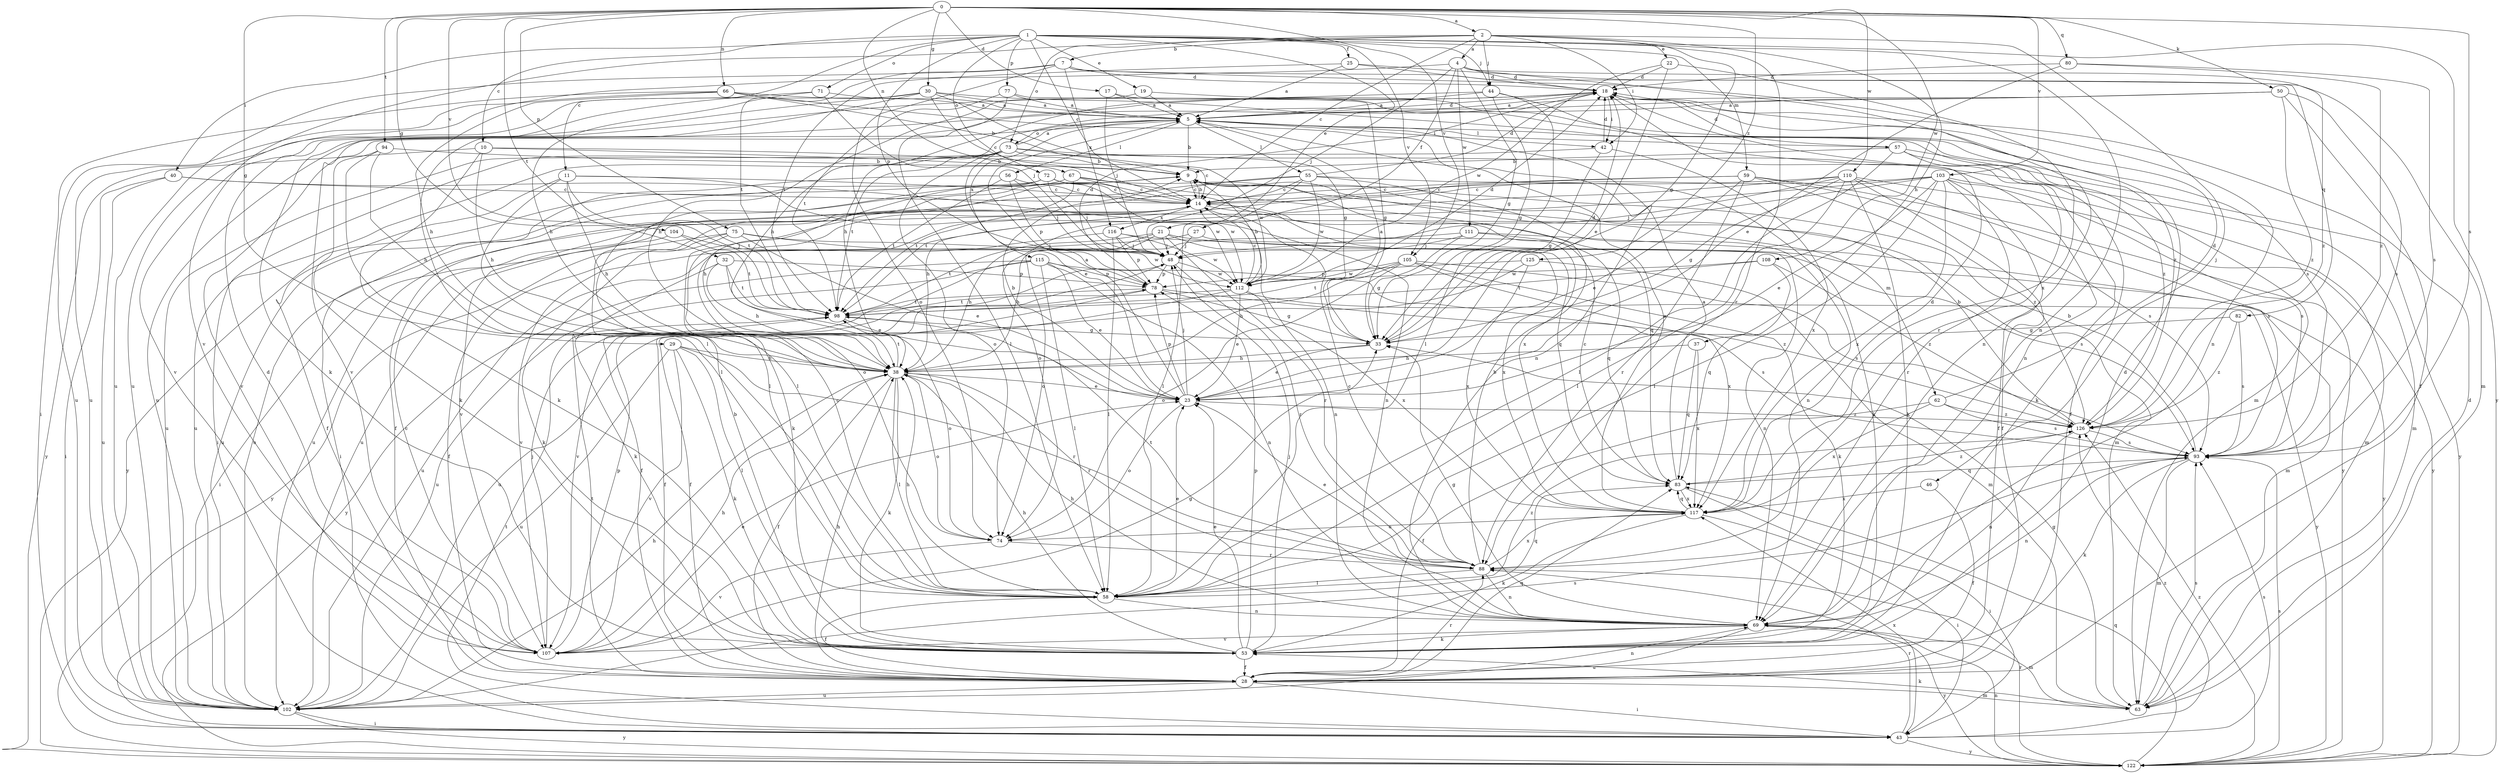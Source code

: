 strict digraph  {
0;
1;
2;
4;
5;
7;
9;
10;
11;
14;
17;
18;
19;
21;
22;
23;
25;
27;
28;
29;
30;
32;
33;
37;
38;
40;
42;
43;
44;
46;
48;
50;
53;
55;
56;
57;
58;
59;
62;
63;
66;
67;
69;
71;
72;
73;
74;
75;
77;
78;
80;
82;
83;
88;
93;
94;
98;
102;
103;
104;
105;
107;
108;
110;
111;
112;
115;
116;
117;
122;
125;
126;
0 -> 2  [label=a];
0 -> 17  [label=d];
0 -> 29  [label=g];
0 -> 30  [label=g];
0 -> 32  [label=g];
0 -> 50  [label=k];
0 -> 66  [label=n];
0 -> 67  [label=n];
0 -> 75  [label=p];
0 -> 80  [label=q];
0 -> 93  [label=s];
0 -> 94  [label=t];
0 -> 98  [label=t];
0 -> 103  [label=v];
0 -> 104  [label=v];
0 -> 105  [label=v];
0 -> 108  [label=w];
0 -> 110  [label=w];
0 -> 125  [label=z];
1 -> 10  [label=c];
1 -> 11  [label=c];
1 -> 14  [label=c];
1 -> 19  [label=e];
1 -> 21  [label=e];
1 -> 25  [label=f];
1 -> 40  [label=i];
1 -> 44  [label=j];
1 -> 59  [label=m];
1 -> 69  [label=n];
1 -> 71  [label=o];
1 -> 72  [label=o];
1 -> 77  [label=p];
1 -> 78  [label=p];
1 -> 88  [label=r];
1 -> 105  [label=v];
1 -> 122  [label=y];
2 -> 4  [label=a];
2 -> 7  [label=b];
2 -> 14  [label=c];
2 -> 22  [label=e];
2 -> 33  [label=g];
2 -> 37  [label=h];
2 -> 42  [label=i];
2 -> 44  [label=j];
2 -> 46  [label=j];
2 -> 73  [label=o];
2 -> 107  [label=v];
4 -> 18  [label=d];
4 -> 27  [label=f];
4 -> 33  [label=g];
4 -> 48  [label=j];
4 -> 69  [label=n];
4 -> 102  [label=u];
4 -> 111  [label=w];
4 -> 126  [label=z];
5 -> 9  [label=b];
5 -> 18  [label=d];
5 -> 42  [label=i];
5 -> 55  [label=l];
5 -> 56  [label=l];
5 -> 57  [label=l];
5 -> 73  [label=o];
5 -> 107  [label=v];
5 -> 115  [label=x];
5 -> 126  [label=z];
7 -> 18  [label=d];
7 -> 69  [label=n];
7 -> 74  [label=o];
7 -> 82  [label=q];
7 -> 98  [label=t];
7 -> 102  [label=u];
7 -> 116  [label=x];
9 -> 14  [label=c];
9 -> 28  [label=f];
9 -> 62  [label=m];
9 -> 102  [label=u];
10 -> 9  [label=b];
10 -> 38  [label=h];
10 -> 53  [label=k];
10 -> 112  [label=w];
10 -> 122  [label=y];
11 -> 14  [label=c];
11 -> 28  [label=f];
11 -> 38  [label=h];
11 -> 58  [label=l];
11 -> 98  [label=t];
11 -> 112  [label=w];
14 -> 9  [label=b];
14 -> 53  [label=k];
14 -> 69  [label=n];
14 -> 74  [label=o];
14 -> 83  [label=q];
14 -> 116  [label=x];
17 -> 5  [label=a];
17 -> 48  [label=j];
17 -> 126  [label=z];
18 -> 5  [label=a];
18 -> 42  [label=i];
18 -> 88  [label=r];
18 -> 107  [label=v];
19 -> 5  [label=a];
19 -> 38  [label=h];
19 -> 93  [label=s];
21 -> 38  [label=h];
21 -> 48  [label=j];
21 -> 69  [label=n];
21 -> 74  [label=o];
21 -> 88  [label=r];
21 -> 98  [label=t];
21 -> 117  [label=x];
22 -> 18  [label=d];
22 -> 23  [label=e];
22 -> 112  [label=w];
22 -> 117  [label=x];
23 -> 5  [label=a];
23 -> 9  [label=b];
23 -> 48  [label=j];
23 -> 74  [label=o];
23 -> 78  [label=p];
23 -> 126  [label=z];
25 -> 5  [label=a];
25 -> 18  [label=d];
25 -> 63  [label=m];
25 -> 98  [label=t];
27 -> 48  [label=j];
27 -> 102  [label=u];
27 -> 122  [label=y];
28 -> 38  [label=h];
28 -> 43  [label=i];
28 -> 63  [label=m];
28 -> 69  [label=n];
28 -> 83  [label=q];
28 -> 88  [label=r];
28 -> 98  [label=t];
28 -> 102  [label=u];
29 -> 38  [label=h];
29 -> 53  [label=k];
29 -> 58  [label=l];
29 -> 88  [label=r];
29 -> 102  [label=u];
29 -> 107  [label=v];
30 -> 5  [label=a];
30 -> 14  [label=c];
30 -> 33  [label=g];
30 -> 53  [label=k];
30 -> 63  [label=m];
30 -> 102  [label=u];
30 -> 107  [label=v];
32 -> 23  [label=e];
32 -> 38  [label=h];
32 -> 53  [label=k];
32 -> 78  [label=p];
32 -> 98  [label=t];
33 -> 5  [label=a];
33 -> 18  [label=d];
33 -> 23  [label=e];
33 -> 38  [label=h];
37 -> 38  [label=h];
37 -> 83  [label=q];
37 -> 117  [label=x];
38 -> 23  [label=e];
38 -> 28  [label=f];
38 -> 53  [label=k];
38 -> 58  [label=l];
38 -> 74  [label=o];
38 -> 88  [label=r];
38 -> 98  [label=t];
40 -> 14  [label=c];
40 -> 43  [label=i];
40 -> 69  [label=n];
40 -> 102  [label=u];
42 -> 18  [label=d];
42 -> 33  [label=g];
42 -> 102  [label=u];
42 -> 117  [label=x];
43 -> 88  [label=r];
43 -> 93  [label=s];
43 -> 98  [label=t];
43 -> 117  [label=x];
43 -> 122  [label=y];
43 -> 126  [label=z];
44 -> 5  [label=a];
44 -> 33  [label=g];
44 -> 38  [label=h];
44 -> 58  [label=l];
44 -> 69  [label=n];
46 -> 28  [label=f];
46 -> 117  [label=x];
48 -> 78  [label=p];
48 -> 88  [label=r];
48 -> 107  [label=v];
48 -> 112  [label=w];
50 -> 5  [label=a];
50 -> 28  [label=f];
50 -> 38  [label=h];
50 -> 93  [label=s];
50 -> 102  [label=u];
50 -> 126  [label=z];
53 -> 9  [label=b];
53 -> 18  [label=d];
53 -> 23  [label=e];
53 -> 28  [label=f];
53 -> 38  [label=h];
53 -> 48  [label=j];
53 -> 78  [label=p];
55 -> 14  [label=c];
55 -> 18  [label=d];
55 -> 53  [label=k];
55 -> 58  [label=l];
55 -> 69  [label=n];
55 -> 102  [label=u];
55 -> 107  [label=v];
55 -> 112  [label=w];
56 -> 14  [label=c];
56 -> 43  [label=i];
56 -> 48  [label=j];
56 -> 78  [label=p];
56 -> 98  [label=t];
57 -> 9  [label=b];
57 -> 18  [label=d];
57 -> 28  [label=f];
57 -> 53  [label=k];
57 -> 58  [label=l];
57 -> 122  [label=y];
58 -> 14  [label=c];
58 -> 23  [label=e];
58 -> 28  [label=f];
58 -> 38  [label=h];
58 -> 69  [label=n];
58 -> 83  [label=q];
58 -> 126  [label=z];
59 -> 14  [label=c];
59 -> 23  [label=e];
59 -> 38  [label=h];
59 -> 88  [label=r];
59 -> 93  [label=s];
59 -> 122  [label=y];
59 -> 126  [label=z];
62 -> 18  [label=d];
62 -> 28  [label=f];
62 -> 93  [label=s];
62 -> 117  [label=x];
62 -> 126  [label=z];
63 -> 18  [label=d];
63 -> 33  [label=g];
63 -> 53  [label=k];
63 -> 93  [label=s];
66 -> 5  [label=a];
66 -> 9  [label=b];
66 -> 38  [label=h];
66 -> 43  [label=i];
66 -> 69  [label=n];
66 -> 102  [label=u];
67 -> 14  [label=c];
67 -> 58  [label=l];
67 -> 63  [label=m];
67 -> 83  [label=q];
67 -> 98  [label=t];
69 -> 33  [label=g];
69 -> 38  [label=h];
69 -> 53  [label=k];
69 -> 63  [label=m];
69 -> 102  [label=u];
69 -> 107  [label=v];
69 -> 122  [label=y];
71 -> 5  [label=a];
71 -> 38  [label=h];
71 -> 48  [label=j];
71 -> 58  [label=l];
72 -> 14  [label=c];
72 -> 38  [label=h];
72 -> 48  [label=j];
72 -> 102  [label=u];
72 -> 112  [label=w];
72 -> 117  [label=x];
72 -> 122  [label=y];
73 -> 5  [label=a];
73 -> 9  [label=b];
73 -> 14  [label=c];
73 -> 23  [label=e];
73 -> 43  [label=i];
73 -> 63  [label=m];
73 -> 74  [label=o];
73 -> 98  [label=t];
73 -> 102  [label=u];
74 -> 88  [label=r];
74 -> 107  [label=v];
75 -> 23  [label=e];
75 -> 28  [label=f];
75 -> 48  [label=j];
75 -> 53  [label=k];
75 -> 112  [label=w];
75 -> 122  [label=y];
77 -> 5  [label=a];
77 -> 33  [label=g];
77 -> 58  [label=l];
77 -> 98  [label=t];
78 -> 18  [label=d];
78 -> 28  [label=f];
78 -> 33  [label=g];
78 -> 93  [label=s];
78 -> 98  [label=t];
80 -> 18  [label=d];
80 -> 23  [label=e];
80 -> 93  [label=s];
80 -> 126  [label=z];
82 -> 33  [label=g];
82 -> 93  [label=s];
82 -> 126  [label=z];
83 -> 5  [label=a];
83 -> 14  [label=c];
83 -> 43  [label=i];
83 -> 117  [label=x];
83 -> 126  [label=z];
88 -> 9  [label=b];
88 -> 14  [label=c];
88 -> 23  [label=e];
88 -> 58  [label=l];
88 -> 69  [label=n];
88 -> 98  [label=t];
88 -> 117  [label=x];
93 -> 9  [label=b];
93 -> 53  [label=k];
93 -> 63  [label=m];
93 -> 69  [label=n];
93 -> 83  [label=q];
94 -> 9  [label=b];
94 -> 38  [label=h];
94 -> 53  [label=k];
94 -> 58  [label=l];
98 -> 33  [label=g];
98 -> 74  [label=o];
102 -> 38  [label=h];
102 -> 43  [label=i];
102 -> 93  [label=s];
102 -> 122  [label=y];
103 -> 14  [label=c];
103 -> 23  [label=e];
103 -> 28  [label=f];
103 -> 58  [label=l];
103 -> 63  [label=m];
103 -> 74  [label=o];
103 -> 88  [label=r];
103 -> 93  [label=s];
103 -> 102  [label=u];
103 -> 117  [label=x];
104 -> 43  [label=i];
104 -> 48  [label=j];
104 -> 98  [label=t];
105 -> 38  [label=h];
105 -> 53  [label=k];
105 -> 74  [label=o];
105 -> 93  [label=s];
105 -> 98  [label=t];
105 -> 112  [label=w];
105 -> 117  [label=x];
107 -> 14  [label=c];
107 -> 18  [label=d];
107 -> 23  [label=e];
107 -> 33  [label=g];
107 -> 38  [label=h];
107 -> 48  [label=j];
107 -> 78  [label=p];
108 -> 83  [label=q];
108 -> 98  [label=t];
108 -> 112  [label=w];
108 -> 126  [label=z];
110 -> 14  [label=c];
110 -> 28  [label=f];
110 -> 33  [label=g];
110 -> 48  [label=j];
110 -> 53  [label=k];
110 -> 58  [label=l];
110 -> 93  [label=s];
110 -> 98  [label=t];
110 -> 122  [label=y];
111 -> 33  [label=g];
111 -> 38  [label=h];
111 -> 48  [label=j];
111 -> 63  [label=m];
111 -> 83  [label=q];
112 -> 9  [label=b];
112 -> 14  [label=c];
112 -> 18  [label=d];
112 -> 23  [label=e];
112 -> 28  [label=f];
112 -> 98  [label=t];
112 -> 117  [label=x];
112 -> 122  [label=y];
115 -> 23  [label=e];
115 -> 28  [label=f];
115 -> 58  [label=l];
115 -> 69  [label=n];
115 -> 78  [label=p];
115 -> 102  [label=u];
115 -> 122  [label=y];
115 -> 126  [label=z];
116 -> 48  [label=j];
116 -> 58  [label=l];
116 -> 78  [label=p];
116 -> 93  [label=s];
116 -> 107  [label=v];
116 -> 112  [label=w];
117 -> 5  [label=a];
117 -> 18  [label=d];
117 -> 43  [label=i];
117 -> 53  [label=k];
117 -> 74  [label=o];
117 -> 83  [label=q];
122 -> 69  [label=n];
122 -> 83  [label=q];
122 -> 88  [label=r];
122 -> 93  [label=s];
122 -> 126  [label=z];
125 -> 63  [label=m];
125 -> 78  [label=p];
125 -> 102  [label=u];
125 -> 117  [label=x];
126 -> 9  [label=b];
126 -> 69  [label=n];
126 -> 93  [label=s];
}
